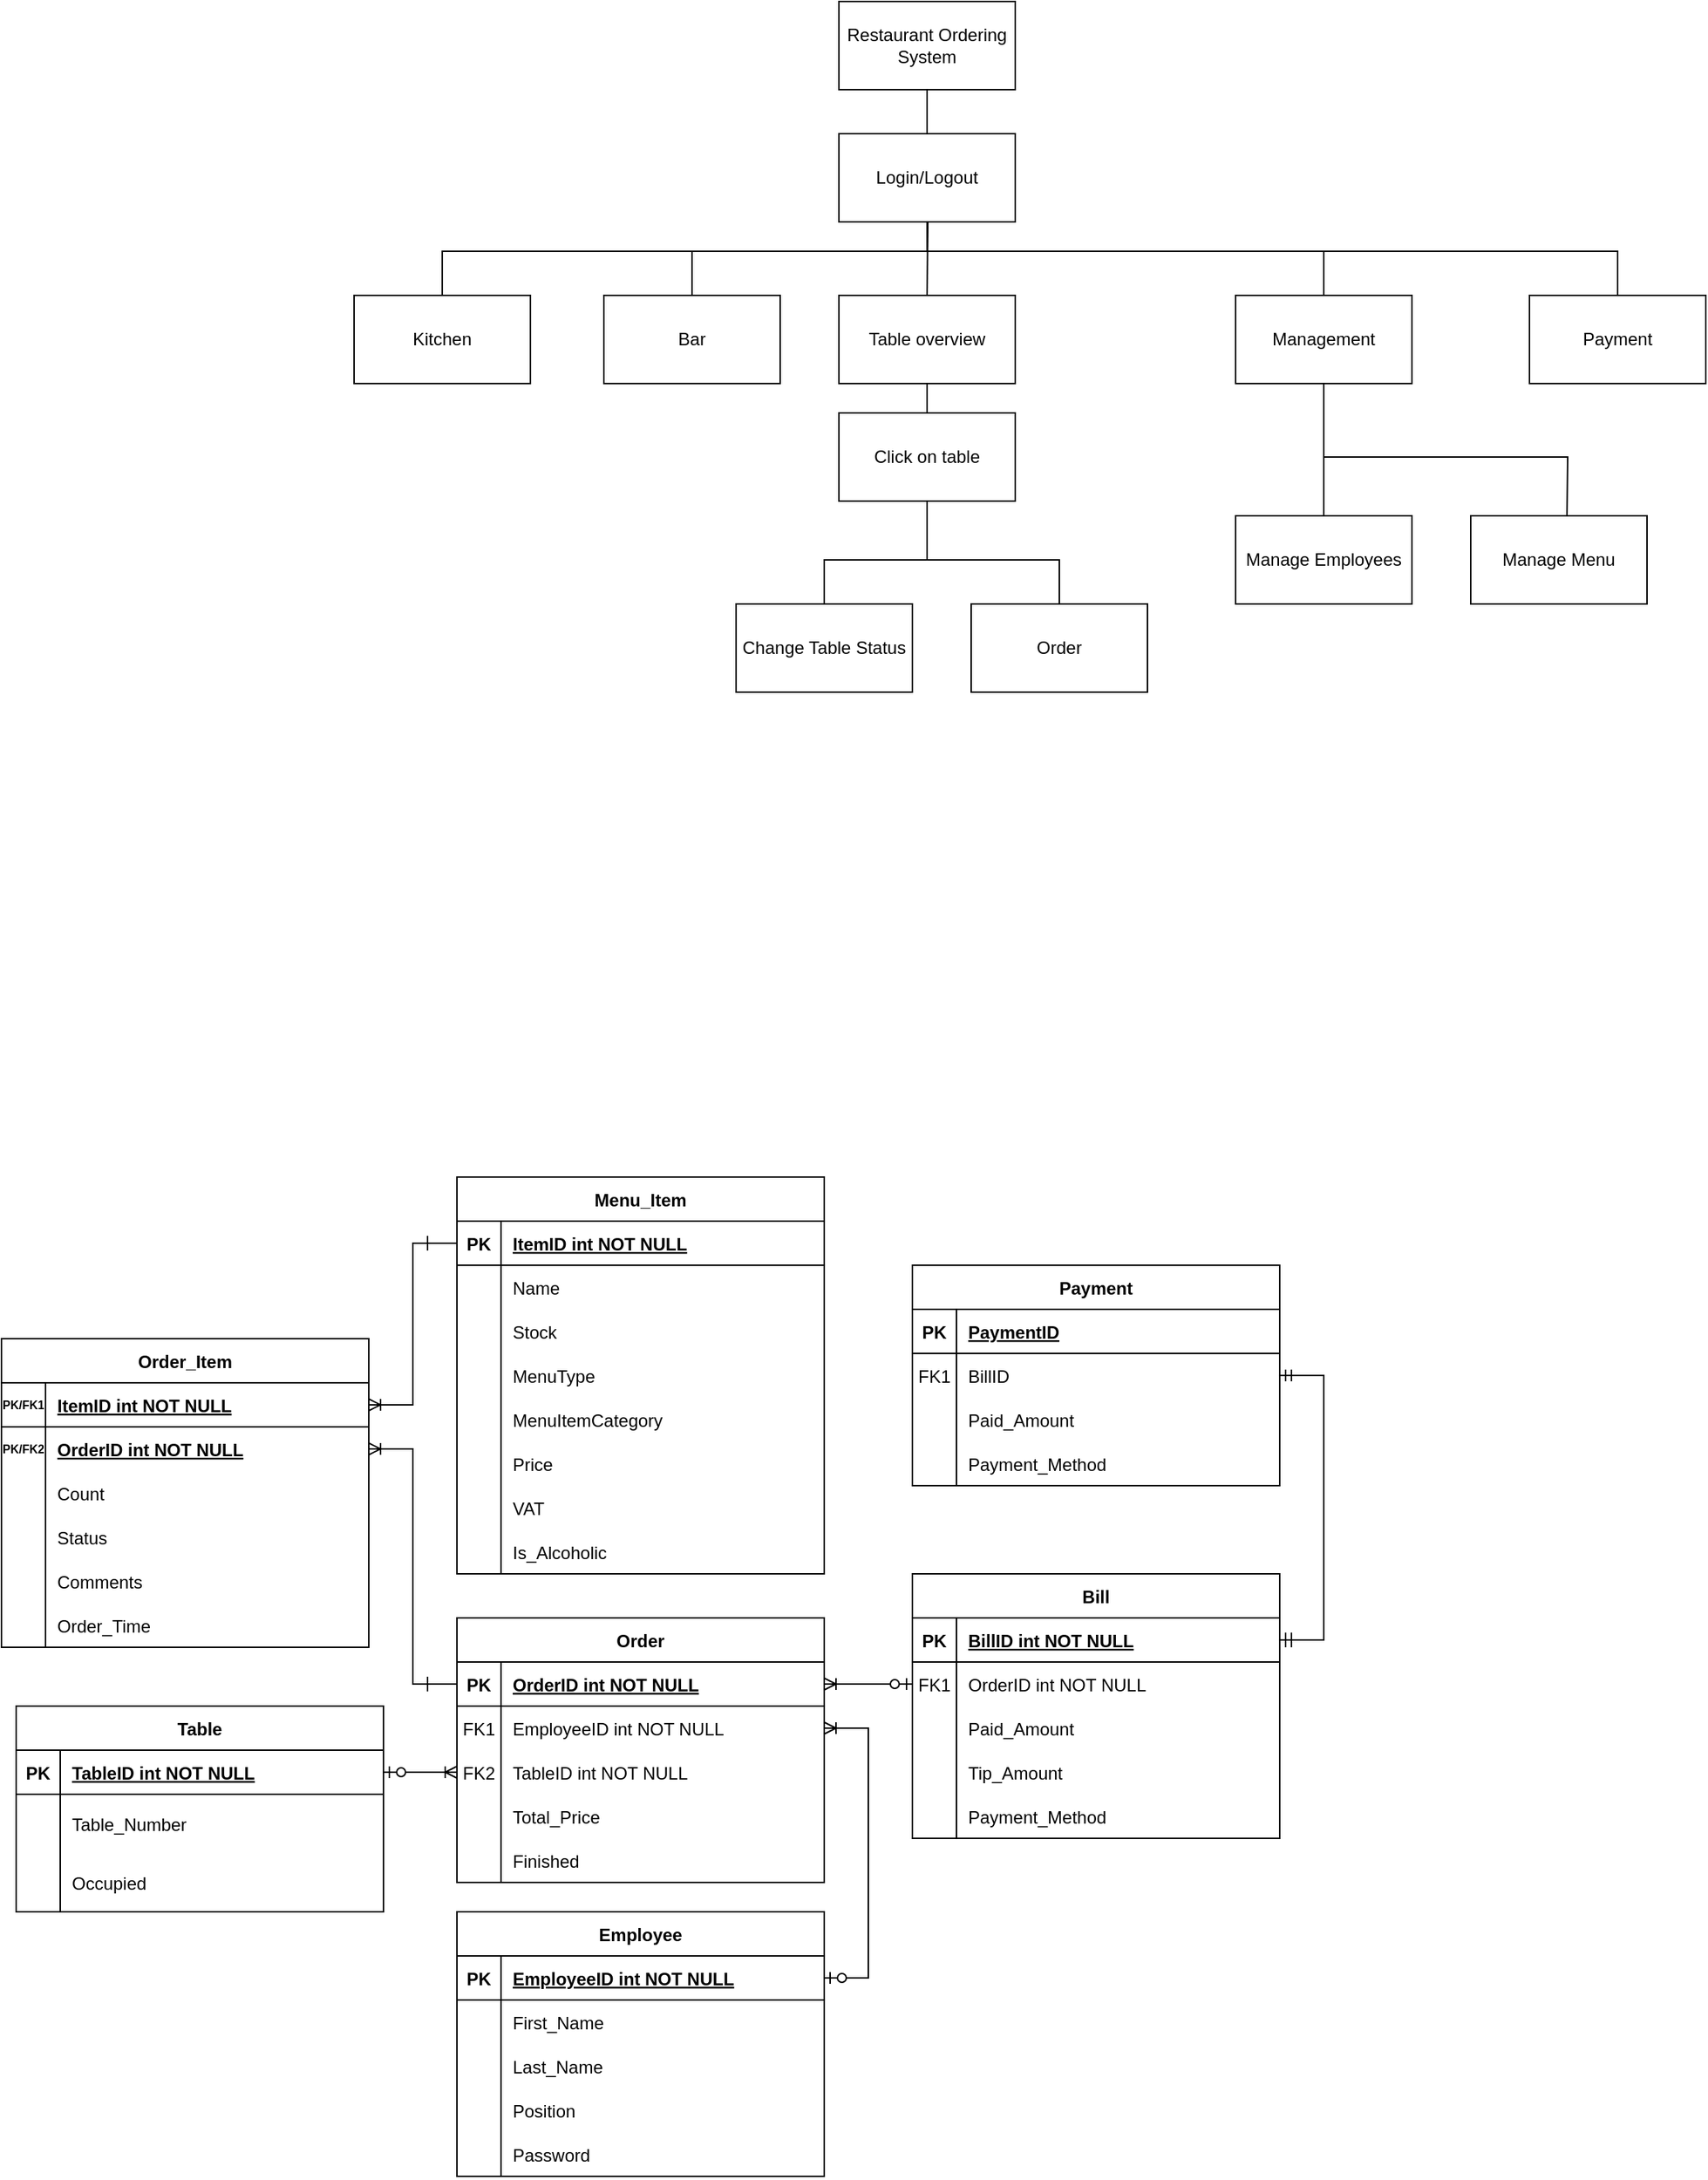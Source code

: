 <mxfile version="24.5.4" type="github">
  <diagram id="R2lEEEUBdFMjLlhIrx00" name="Page-1">
    <mxGraphModel dx="663" dy="1480" grid="1" gridSize="10" guides="1" tooltips="1" connect="1" arrows="1" fold="1" page="1" pageScale="1" pageWidth="850" pageHeight="1100" math="0" shadow="0" extFonts="Permanent Marker^https://fonts.googleapis.com/css?family=Permanent+Marker">
      <root>
        <mxCell id="0" />
        <mxCell id="1" parent="0" />
        <mxCell id="b7wH9J0cJFTUyOy4iVLP-141" value="" style="group" vertex="1" connectable="0" parent="1">
          <mxGeometry x="100" y="-130" width="250.0" height="210" as="geometry" />
        </mxCell>
        <mxCell id="b7wH9J0cJFTUyOy4iVLP-11" value="Order_Item" style="shape=table;startSize=30;container=1;collapsible=1;childLayout=tableLayout;fixedRows=1;rowLines=0;fontStyle=1;align=center;resizeLast=1;" vertex="1" parent="b7wH9J0cJFTUyOy4iVLP-141">
          <mxGeometry width="250.0" height="210" as="geometry" />
        </mxCell>
        <mxCell id="b7wH9J0cJFTUyOy4iVLP-12" value="" style="shape=partialRectangle;collapsible=0;dropTarget=0;pointerEvents=0;fillColor=none;points=[[0,0.5],[1,0.5]];portConstraint=eastwest;top=0;left=0;right=0;bottom=1;" vertex="1" parent="b7wH9J0cJFTUyOy4iVLP-11">
          <mxGeometry y="30" width="250.0" height="30" as="geometry" />
        </mxCell>
        <mxCell id="b7wH9J0cJFTUyOy4iVLP-13" value="PK/FK1" style="shape=partialRectangle;overflow=hidden;connectable=0;fillColor=none;top=0;left=0;bottom=0;right=0;fontStyle=1;fontSize=8;" vertex="1" parent="b7wH9J0cJFTUyOy4iVLP-12">
          <mxGeometry width="30" height="30" as="geometry">
            <mxRectangle width="30" height="30" as="alternateBounds" />
          </mxGeometry>
        </mxCell>
        <mxCell id="b7wH9J0cJFTUyOy4iVLP-14" value="ItemID int NOT NULL " style="shape=partialRectangle;overflow=hidden;connectable=0;fillColor=none;top=0;left=0;bottom=0;right=0;align=left;spacingLeft=6;fontStyle=5;" vertex="1" parent="b7wH9J0cJFTUyOy4iVLP-12">
          <mxGeometry x="30" width="220.0" height="30" as="geometry">
            <mxRectangle width="220.0" height="30" as="alternateBounds" />
          </mxGeometry>
        </mxCell>
        <mxCell id="b7wH9J0cJFTUyOy4iVLP-15" value="" style="shape=partialRectangle;collapsible=0;dropTarget=0;pointerEvents=0;fillColor=none;points=[[0,0.5],[1,0.5]];portConstraint=eastwest;top=0;left=0;right=0;bottom=0;" vertex="1" parent="b7wH9J0cJFTUyOy4iVLP-11">
          <mxGeometry y="60" width="250.0" height="30" as="geometry" />
        </mxCell>
        <mxCell id="b7wH9J0cJFTUyOy4iVLP-16" value="PK/FK2" style="shape=partialRectangle;overflow=hidden;connectable=0;fillColor=none;top=0;left=0;bottom=0;right=0;fontSize=8;fontStyle=1" vertex="1" parent="b7wH9J0cJFTUyOy4iVLP-15">
          <mxGeometry width="30" height="30" as="geometry">
            <mxRectangle width="30" height="30" as="alternateBounds" />
          </mxGeometry>
        </mxCell>
        <mxCell id="b7wH9J0cJFTUyOy4iVLP-17" value="OrderID int NOT NULL" style="shape=partialRectangle;overflow=hidden;connectable=0;fillColor=none;top=0;left=0;bottom=0;right=0;align=left;spacingLeft=6;fontStyle=5" vertex="1" parent="b7wH9J0cJFTUyOy4iVLP-15">
          <mxGeometry x="30" width="220.0" height="30" as="geometry">
            <mxRectangle width="220.0" height="30" as="alternateBounds" />
          </mxGeometry>
        </mxCell>
        <mxCell id="b7wH9J0cJFTUyOy4iVLP-18" value="" style="shape=partialRectangle;collapsible=0;dropTarget=0;pointerEvents=0;fillColor=none;points=[[0,0.5],[1,0.5]];portConstraint=eastwest;top=0;left=0;right=0;bottom=0;" vertex="1" parent="b7wH9J0cJFTUyOy4iVLP-11">
          <mxGeometry y="90" width="250.0" height="30" as="geometry" />
        </mxCell>
        <mxCell id="b7wH9J0cJFTUyOy4iVLP-19" value="" style="shape=partialRectangle;overflow=hidden;connectable=0;fillColor=none;top=0;left=0;bottom=0;right=0;" vertex="1" parent="b7wH9J0cJFTUyOy4iVLP-18">
          <mxGeometry width="30" height="30" as="geometry">
            <mxRectangle width="30" height="30" as="alternateBounds" />
          </mxGeometry>
        </mxCell>
        <mxCell id="b7wH9J0cJFTUyOy4iVLP-20" value="Count" style="shape=partialRectangle;overflow=hidden;connectable=0;fillColor=none;top=0;left=0;bottom=0;right=0;align=left;spacingLeft=6;" vertex="1" parent="b7wH9J0cJFTUyOy4iVLP-18">
          <mxGeometry x="30" width="220.0" height="30" as="geometry">
            <mxRectangle width="220.0" height="30" as="alternateBounds" />
          </mxGeometry>
        </mxCell>
        <mxCell id="b7wH9J0cJFTUyOy4iVLP-134" value="" style="shape=partialRectangle;overflow=hidden;connectable=0;fillColor=none;top=0;left=0;bottom=0;right=0;" vertex="1" parent="b7wH9J0cJFTUyOy4iVLP-141">
          <mxGeometry y="120" width="30" height="30" as="geometry">
            <mxRectangle width="30" height="30" as="alternateBounds" />
          </mxGeometry>
        </mxCell>
        <mxCell id="b7wH9J0cJFTUyOy4iVLP-135" value="Status" style="shape=partialRectangle;overflow=hidden;connectable=0;fillColor=none;top=0;left=0;bottom=0;right=0;align=left;spacingLeft=6;" vertex="1" parent="b7wH9J0cJFTUyOy4iVLP-141">
          <mxGeometry x="30" y="120" width="220.0" height="30" as="geometry">
            <mxRectangle width="220.0" height="30" as="alternateBounds" />
          </mxGeometry>
        </mxCell>
        <mxCell id="b7wH9J0cJFTUyOy4iVLP-136" value="" style="shape=partialRectangle;overflow=hidden;connectable=0;fillColor=none;top=0;left=0;bottom=0;right=0;" vertex="1" parent="b7wH9J0cJFTUyOy4iVLP-141">
          <mxGeometry y="145" width="30" height="30" as="geometry">
            <mxRectangle width="30" height="30" as="alternateBounds" />
          </mxGeometry>
        </mxCell>
        <mxCell id="b7wH9J0cJFTUyOy4iVLP-137" value="Comments" style="shape=partialRectangle;overflow=hidden;connectable=0;fillColor=none;top=0;left=0;bottom=0;right=0;align=left;spacingLeft=6;" vertex="1" parent="b7wH9J0cJFTUyOy4iVLP-141">
          <mxGeometry x="30" y="150" width="220.0" height="30" as="geometry">
            <mxRectangle width="220.0" height="30" as="alternateBounds" />
          </mxGeometry>
        </mxCell>
        <mxCell id="b7wH9J0cJFTUyOy4iVLP-138" value="" style="shape=partialRectangle;overflow=hidden;connectable=0;fillColor=none;top=0;left=0;bottom=0;right=0;" vertex="1" parent="b7wH9J0cJFTUyOy4iVLP-141">
          <mxGeometry y="180" width="30" height="30" as="geometry">
            <mxRectangle width="30" height="30" as="alternateBounds" />
          </mxGeometry>
        </mxCell>
        <mxCell id="b7wH9J0cJFTUyOy4iVLP-139" value="Order_Time" style="shape=partialRectangle;overflow=hidden;connectable=0;fillColor=none;top=0;left=0;bottom=0;right=0;align=left;spacingLeft=6;" vertex="1" parent="b7wH9J0cJFTUyOy4iVLP-141">
          <mxGeometry x="30" y="180" width="220.0" height="30" as="geometry">
            <mxRectangle width="220.0" height="30" as="alternateBounds" />
          </mxGeometry>
        </mxCell>
        <mxCell id="b7wH9J0cJFTUyOy4iVLP-140" value="" style="endArrow=none;html=1;rounded=0;" edge="1" parent="b7wH9J0cJFTUyOy4iVLP-141">
          <mxGeometry width="50" height="50" relative="1" as="geometry">
            <mxPoint x="30" y="210" as="sourcePoint" />
            <mxPoint x="30" y="120" as="targetPoint" />
          </mxGeometry>
        </mxCell>
        <mxCell id="b7wH9J0cJFTUyOy4iVLP-147" value="" style="group" vertex="1" connectable="0" parent="1">
          <mxGeometry x="720" y="30" width="250" height="180" as="geometry" />
        </mxCell>
        <mxCell id="b7wH9J0cJFTUyOy4iVLP-119" value="Bill" style="shape=table;startSize=30;container=1;collapsible=1;childLayout=tableLayout;fixedRows=1;rowLines=0;fontStyle=1;align=center;resizeLast=1;" vertex="1" parent="b7wH9J0cJFTUyOy4iVLP-147">
          <mxGeometry width="250" height="180.0" as="geometry" />
        </mxCell>
        <mxCell id="b7wH9J0cJFTUyOy4iVLP-120" value="" style="shape=partialRectangle;collapsible=0;dropTarget=0;pointerEvents=0;fillColor=none;points=[[0,0.5],[1,0.5]];portConstraint=eastwest;top=0;left=0;right=0;bottom=1;" vertex="1" parent="b7wH9J0cJFTUyOy4iVLP-119">
          <mxGeometry y="30" width="250" height="30" as="geometry" />
        </mxCell>
        <mxCell id="b7wH9J0cJFTUyOy4iVLP-121" value="PK" style="shape=partialRectangle;overflow=hidden;connectable=0;fillColor=none;top=0;left=0;bottom=0;right=0;fontStyle=1;" vertex="1" parent="b7wH9J0cJFTUyOy4iVLP-120">
          <mxGeometry width="30" height="30" as="geometry">
            <mxRectangle width="30" height="30" as="alternateBounds" />
          </mxGeometry>
        </mxCell>
        <mxCell id="b7wH9J0cJFTUyOy4iVLP-122" value="BillID int NOT NULL " style="shape=partialRectangle;overflow=hidden;connectable=0;fillColor=none;top=0;left=0;bottom=0;right=0;align=left;spacingLeft=6;fontStyle=5;" vertex="1" parent="b7wH9J0cJFTUyOy4iVLP-120">
          <mxGeometry x="30" width="220" height="30" as="geometry">
            <mxRectangle width="220" height="30" as="alternateBounds" />
          </mxGeometry>
        </mxCell>
        <mxCell id="b7wH9J0cJFTUyOy4iVLP-123" value="" style="shape=partialRectangle;collapsible=0;dropTarget=0;pointerEvents=0;fillColor=none;points=[[0,0.5],[1,0.5]];portConstraint=eastwest;top=0;left=0;right=0;bottom=0;" vertex="1" parent="b7wH9J0cJFTUyOy4iVLP-119">
          <mxGeometry y="60" width="250" height="30" as="geometry" />
        </mxCell>
        <mxCell id="b7wH9J0cJFTUyOy4iVLP-124" value="FK1" style="shape=partialRectangle;overflow=hidden;connectable=0;fillColor=none;top=0;left=0;bottom=0;right=0;" vertex="1" parent="b7wH9J0cJFTUyOy4iVLP-123">
          <mxGeometry width="30" height="30" as="geometry">
            <mxRectangle width="30" height="30" as="alternateBounds" />
          </mxGeometry>
        </mxCell>
        <mxCell id="b7wH9J0cJFTUyOy4iVLP-125" value="OrderID int NOT NULL" style="shape=partialRectangle;overflow=hidden;connectable=0;fillColor=none;top=0;left=0;bottom=0;right=0;align=left;spacingLeft=6;" vertex="1" parent="b7wH9J0cJFTUyOy4iVLP-123">
          <mxGeometry x="30" width="220" height="30" as="geometry">
            <mxRectangle width="220" height="30" as="alternateBounds" />
          </mxGeometry>
        </mxCell>
        <mxCell id="b7wH9J0cJFTUyOy4iVLP-126" value="" style="shape=partialRectangle;collapsible=0;dropTarget=0;pointerEvents=0;fillColor=none;points=[[0,0.5],[1,0.5]];portConstraint=eastwest;top=0;left=0;right=0;bottom=0;" vertex="1" parent="b7wH9J0cJFTUyOy4iVLP-119">
          <mxGeometry y="90" width="250" height="30" as="geometry" />
        </mxCell>
        <mxCell id="b7wH9J0cJFTUyOy4iVLP-127" value="" style="shape=partialRectangle;overflow=hidden;connectable=0;fillColor=none;top=0;left=0;bottom=0;right=0;" vertex="1" parent="b7wH9J0cJFTUyOy4iVLP-126">
          <mxGeometry width="30" height="30" as="geometry">
            <mxRectangle width="30" height="30" as="alternateBounds" />
          </mxGeometry>
        </mxCell>
        <mxCell id="b7wH9J0cJFTUyOy4iVLP-128" value="Paid_Amount" style="shape=partialRectangle;overflow=hidden;connectable=0;fillColor=none;top=0;left=0;bottom=0;right=0;align=left;spacingLeft=6;" vertex="1" parent="b7wH9J0cJFTUyOy4iVLP-126">
          <mxGeometry x="30" width="220" height="30" as="geometry">
            <mxRectangle width="220" height="30" as="alternateBounds" />
          </mxGeometry>
        </mxCell>
        <mxCell id="b7wH9J0cJFTUyOy4iVLP-142" value="" style="shape=partialRectangle;overflow=hidden;connectable=0;fillColor=none;top=0;left=0;bottom=0;right=0;" vertex="1" parent="b7wH9J0cJFTUyOy4iVLP-147">
          <mxGeometry y="120" width="30" height="30" as="geometry">
            <mxRectangle width="30" height="30" as="alternateBounds" />
          </mxGeometry>
        </mxCell>
        <mxCell id="b7wH9J0cJFTUyOy4iVLP-143" value="Tip_Amount" style="shape=partialRectangle;overflow=hidden;connectable=0;fillColor=none;top=0;left=0;bottom=0;right=0;align=left;spacingLeft=6;" vertex="1" parent="b7wH9J0cJFTUyOy4iVLP-147">
          <mxGeometry x="30" y="120" width="220" height="30" as="geometry">
            <mxRectangle width="220" height="30" as="alternateBounds" />
          </mxGeometry>
        </mxCell>
        <mxCell id="b7wH9J0cJFTUyOy4iVLP-144" value="" style="shape=partialRectangle;overflow=hidden;connectable=0;fillColor=none;top=0;left=0;bottom=0;right=0;" vertex="1" parent="b7wH9J0cJFTUyOy4iVLP-147">
          <mxGeometry y="150" width="30" height="30" as="geometry">
            <mxRectangle width="30" height="30" as="alternateBounds" />
          </mxGeometry>
        </mxCell>
        <mxCell id="b7wH9J0cJFTUyOy4iVLP-145" value="Payment_Method" style="shape=partialRectangle;overflow=hidden;connectable=0;fillColor=none;top=0;left=0;bottom=0;right=0;align=left;spacingLeft=6;" vertex="1" parent="b7wH9J0cJFTUyOy4iVLP-147">
          <mxGeometry x="30" y="150" width="220" height="30" as="geometry">
            <mxRectangle width="220" height="30" as="alternateBounds" />
          </mxGeometry>
        </mxCell>
        <mxCell id="b7wH9J0cJFTUyOy4iVLP-146" value="" style="endArrow=none;html=1;rounded=0;" edge="1" parent="b7wH9J0cJFTUyOy4iVLP-147">
          <mxGeometry width="50" height="50" relative="1" as="geometry">
            <mxPoint x="30" y="180" as="sourcePoint" />
            <mxPoint x="30" y="120" as="targetPoint" />
          </mxGeometry>
        </mxCell>
        <mxCell id="b7wH9J0cJFTUyOy4iVLP-214" value="" style="endArrow=none;html=1;rounded=0;" edge="1" parent="b7wH9J0cJFTUyOy4iVLP-147">
          <mxGeometry width="50" height="50" relative="1" as="geometry">
            <mxPoint x="258" y="50" as="sourcePoint" />
            <mxPoint x="258" y="40" as="targetPoint" />
          </mxGeometry>
        </mxCell>
        <mxCell id="b7wH9J0cJFTUyOy4iVLP-159" value="" style="group" vertex="1" connectable="0" parent="1">
          <mxGeometry x="410" y="60" width="250" height="180" as="geometry" />
        </mxCell>
        <mxCell id="C-vyLk0tnHw3VtMMgP7b-2" value="Order" style="shape=table;startSize=30;container=1;collapsible=1;childLayout=tableLayout;fixedRows=1;rowLines=0;fontStyle=1;align=center;resizeLast=1;" parent="b7wH9J0cJFTUyOy4iVLP-159" vertex="1">
          <mxGeometry width="250" height="180" as="geometry" />
        </mxCell>
        <mxCell id="C-vyLk0tnHw3VtMMgP7b-3" value="" style="shape=partialRectangle;collapsible=0;dropTarget=0;pointerEvents=0;fillColor=none;points=[[0,0.5],[1,0.5]];portConstraint=eastwest;top=0;left=0;right=0;bottom=1;" parent="C-vyLk0tnHw3VtMMgP7b-2" vertex="1">
          <mxGeometry y="30" width="250" height="30" as="geometry" />
        </mxCell>
        <mxCell id="C-vyLk0tnHw3VtMMgP7b-4" value="PK" style="shape=partialRectangle;overflow=hidden;connectable=0;fillColor=none;top=0;left=0;bottom=0;right=0;fontStyle=1;" parent="C-vyLk0tnHw3VtMMgP7b-3" vertex="1">
          <mxGeometry width="30" height="30" as="geometry">
            <mxRectangle width="30" height="30" as="alternateBounds" />
          </mxGeometry>
        </mxCell>
        <mxCell id="C-vyLk0tnHw3VtMMgP7b-5" value="OrderID int NOT NULL " style="shape=partialRectangle;overflow=hidden;connectable=0;fillColor=none;top=0;left=0;bottom=0;right=0;align=left;spacingLeft=6;fontStyle=5;" parent="C-vyLk0tnHw3VtMMgP7b-3" vertex="1">
          <mxGeometry x="30" width="220" height="30" as="geometry">
            <mxRectangle width="220" height="30" as="alternateBounds" />
          </mxGeometry>
        </mxCell>
        <mxCell id="C-vyLk0tnHw3VtMMgP7b-6" value="" style="shape=partialRectangle;collapsible=0;dropTarget=0;pointerEvents=0;fillColor=none;points=[[0,0.5],[1,0.5]];portConstraint=eastwest;top=0;left=0;right=0;bottom=0;" parent="C-vyLk0tnHw3VtMMgP7b-2" vertex="1">
          <mxGeometry y="60" width="250" height="30" as="geometry" />
        </mxCell>
        <mxCell id="C-vyLk0tnHw3VtMMgP7b-7" value="FK1" style="shape=partialRectangle;overflow=hidden;connectable=0;fillColor=none;top=0;left=0;bottom=0;right=0;" parent="C-vyLk0tnHw3VtMMgP7b-6" vertex="1">
          <mxGeometry width="30" height="30" as="geometry">
            <mxRectangle width="30" height="30" as="alternateBounds" />
          </mxGeometry>
        </mxCell>
        <mxCell id="C-vyLk0tnHw3VtMMgP7b-8" value="EmployeeID int NOT NULL" style="shape=partialRectangle;overflow=hidden;connectable=0;fillColor=none;top=0;left=0;bottom=0;right=0;align=left;spacingLeft=6;" parent="C-vyLk0tnHw3VtMMgP7b-6" vertex="1">
          <mxGeometry x="30" width="220" height="30" as="geometry">
            <mxRectangle width="220" height="30" as="alternateBounds" />
          </mxGeometry>
        </mxCell>
        <mxCell id="C-vyLk0tnHw3VtMMgP7b-9" value="" style="shape=partialRectangle;collapsible=0;dropTarget=0;pointerEvents=0;fillColor=none;points=[[0,0.5],[1,0.5]];portConstraint=eastwest;top=0;left=0;right=0;bottom=0;" parent="C-vyLk0tnHw3VtMMgP7b-2" vertex="1">
          <mxGeometry y="90" width="250" height="30" as="geometry" />
        </mxCell>
        <mxCell id="C-vyLk0tnHw3VtMMgP7b-10" value="FK2" style="shape=partialRectangle;overflow=hidden;connectable=0;fillColor=none;top=0;left=0;bottom=0;right=0;" parent="C-vyLk0tnHw3VtMMgP7b-9" vertex="1">
          <mxGeometry width="30" height="30" as="geometry">
            <mxRectangle width="30" height="30" as="alternateBounds" />
          </mxGeometry>
        </mxCell>
        <mxCell id="C-vyLk0tnHw3VtMMgP7b-11" value="TableID int NOT NULL" style="shape=partialRectangle;overflow=hidden;connectable=0;fillColor=none;top=0;left=0;bottom=0;right=0;align=left;spacingLeft=6;" parent="C-vyLk0tnHw3VtMMgP7b-9" vertex="1">
          <mxGeometry x="30" width="220" height="30" as="geometry">
            <mxRectangle width="220" height="30" as="alternateBounds" />
          </mxGeometry>
        </mxCell>
        <mxCell id="b7wH9J0cJFTUyOy4iVLP-154" value="" style="shape=partialRectangle;overflow=hidden;connectable=0;fillColor=none;top=0;left=0;bottom=0;right=0;" vertex="1" parent="b7wH9J0cJFTUyOy4iVLP-159">
          <mxGeometry y="120" width="30" height="30" as="geometry">
            <mxRectangle width="30" height="30" as="alternateBounds" />
          </mxGeometry>
        </mxCell>
        <mxCell id="b7wH9J0cJFTUyOy4iVLP-155" value="Total_Price" style="shape=partialRectangle;overflow=hidden;connectable=0;fillColor=none;top=0;left=0;bottom=0;right=0;align=left;spacingLeft=6;" vertex="1" parent="b7wH9J0cJFTUyOy4iVLP-159">
          <mxGeometry x="30" y="120" width="220" height="30" as="geometry">
            <mxRectangle width="220" height="30" as="alternateBounds" />
          </mxGeometry>
        </mxCell>
        <mxCell id="b7wH9J0cJFTUyOy4iVLP-156" value="" style="shape=partialRectangle;overflow=hidden;connectable=0;fillColor=none;top=0;left=0;bottom=0;right=0;" vertex="1" parent="b7wH9J0cJFTUyOy4iVLP-159">
          <mxGeometry y="150" width="30" height="30" as="geometry">
            <mxRectangle width="30" height="30" as="alternateBounds" />
          </mxGeometry>
        </mxCell>
        <mxCell id="b7wH9J0cJFTUyOy4iVLP-157" value="Finished" style="shape=partialRectangle;overflow=hidden;connectable=0;fillColor=none;top=0;left=0;bottom=0;right=0;align=left;spacingLeft=6;" vertex="1" parent="b7wH9J0cJFTUyOy4iVLP-159">
          <mxGeometry x="30" y="150" width="220" height="30" as="geometry">
            <mxRectangle width="220" height="30" as="alternateBounds" />
          </mxGeometry>
        </mxCell>
        <mxCell id="b7wH9J0cJFTUyOy4iVLP-158" value="" style="endArrow=none;html=1;rounded=0;" edge="1" parent="b7wH9J0cJFTUyOy4iVLP-159">
          <mxGeometry width="50" height="50" relative="1" as="geometry">
            <mxPoint x="30" y="180" as="sourcePoint" />
            <mxPoint x="30" y="120" as="targetPoint" />
          </mxGeometry>
        </mxCell>
        <mxCell id="b7wH9J0cJFTUyOy4iVLP-160" value="" style="group" vertex="1" connectable="0" parent="1">
          <mxGeometry x="110" y="120" width="250" height="140" as="geometry" />
        </mxCell>
        <mxCell id="C-vyLk0tnHw3VtMMgP7b-23" value="Table" style="shape=table;startSize=30;container=1;collapsible=1;childLayout=tableLayout;fixedRows=1;rowLines=0;fontStyle=1;align=center;resizeLast=1;" parent="b7wH9J0cJFTUyOy4iVLP-160" vertex="1">
          <mxGeometry width="250" height="140" as="geometry" />
        </mxCell>
        <mxCell id="C-vyLk0tnHw3VtMMgP7b-24" value="" style="shape=partialRectangle;collapsible=0;dropTarget=0;pointerEvents=0;fillColor=none;points=[[0,0.5],[1,0.5]];portConstraint=eastwest;top=0;left=0;right=0;bottom=1;" parent="C-vyLk0tnHw3VtMMgP7b-23" vertex="1">
          <mxGeometry y="30" width="250" height="30" as="geometry" />
        </mxCell>
        <mxCell id="C-vyLk0tnHw3VtMMgP7b-25" value="PK" style="shape=partialRectangle;overflow=hidden;connectable=0;fillColor=none;top=0;left=0;bottom=0;right=0;fontStyle=1;" parent="C-vyLk0tnHw3VtMMgP7b-24" vertex="1">
          <mxGeometry width="30" height="30" as="geometry">
            <mxRectangle width="30" height="30" as="alternateBounds" />
          </mxGeometry>
        </mxCell>
        <mxCell id="C-vyLk0tnHw3VtMMgP7b-26" value="TableID int NOT NULL " style="shape=partialRectangle;overflow=hidden;connectable=0;fillColor=none;top=0;left=0;bottom=0;right=0;align=left;spacingLeft=6;fontStyle=5;" parent="C-vyLk0tnHw3VtMMgP7b-24" vertex="1">
          <mxGeometry x="30" width="220" height="30" as="geometry">
            <mxRectangle width="220" height="30" as="alternateBounds" />
          </mxGeometry>
        </mxCell>
        <mxCell id="C-vyLk0tnHw3VtMMgP7b-27" value="" style="shape=partialRectangle;collapsible=0;dropTarget=0;pointerEvents=0;fillColor=none;points=[[0,0.5],[1,0.5]];portConstraint=eastwest;top=0;left=0;right=0;bottom=0;" parent="C-vyLk0tnHw3VtMMgP7b-23" vertex="1">
          <mxGeometry y="60" width="250" height="40" as="geometry" />
        </mxCell>
        <mxCell id="C-vyLk0tnHw3VtMMgP7b-28" value="" style="shape=partialRectangle;overflow=hidden;connectable=0;fillColor=none;top=0;left=0;bottom=0;right=0;" parent="C-vyLk0tnHw3VtMMgP7b-27" vertex="1">
          <mxGeometry width="30" height="40" as="geometry">
            <mxRectangle width="30" height="40" as="alternateBounds" />
          </mxGeometry>
        </mxCell>
        <mxCell id="C-vyLk0tnHw3VtMMgP7b-29" value="Table_Number" style="shape=partialRectangle;overflow=hidden;connectable=0;fillColor=none;top=0;left=0;bottom=0;right=0;align=left;spacingLeft=6;" parent="C-vyLk0tnHw3VtMMgP7b-27" vertex="1">
          <mxGeometry x="30" width="220" height="40" as="geometry">
            <mxRectangle width="220" height="40" as="alternateBounds" />
          </mxGeometry>
        </mxCell>
        <mxCell id="b7wH9J0cJFTUyOy4iVLP-148" value="" style="shape=partialRectangle;overflow=hidden;connectable=0;fillColor=none;top=0;left=0;bottom=0;right=0;" vertex="1" parent="b7wH9J0cJFTUyOy4iVLP-160">
          <mxGeometry y="100" width="30" height="40" as="geometry">
            <mxRectangle width="30" height="40" as="alternateBounds" />
          </mxGeometry>
        </mxCell>
        <mxCell id="b7wH9J0cJFTUyOy4iVLP-149" value="Occupied" style="shape=partialRectangle;overflow=hidden;connectable=0;fillColor=none;top=0;left=0;bottom=0;right=0;align=left;spacingLeft=6;" vertex="1" parent="b7wH9J0cJFTUyOy4iVLP-160">
          <mxGeometry x="30" y="100" width="220" height="40" as="geometry">
            <mxRectangle width="220" height="40" as="alternateBounds" />
          </mxGeometry>
        </mxCell>
        <mxCell id="b7wH9J0cJFTUyOy4iVLP-152" value="" style="endArrow=none;html=1;rounded=0;" edge="1" parent="b7wH9J0cJFTUyOy4iVLP-160">
          <mxGeometry width="50" height="50" relative="1" as="geometry">
            <mxPoint x="30" y="140" as="sourcePoint" />
            <mxPoint x="30" y="100" as="targetPoint" />
          </mxGeometry>
        </mxCell>
        <mxCell id="b7wH9J0cJFTUyOy4iVLP-166" value="" style="group" vertex="1" connectable="0" parent="1">
          <mxGeometry x="410" y="260" width="250" height="180" as="geometry" />
        </mxCell>
        <mxCell id="C-vyLk0tnHw3VtMMgP7b-13" value="Employee" style="shape=table;startSize=30;container=1;collapsible=1;childLayout=tableLayout;fixedRows=1;rowLines=0;fontStyle=1;align=center;resizeLast=1;" parent="b7wH9J0cJFTUyOy4iVLP-166" vertex="1">
          <mxGeometry width="250" height="180" as="geometry" />
        </mxCell>
        <mxCell id="C-vyLk0tnHw3VtMMgP7b-14" value="" style="shape=partialRectangle;collapsible=0;dropTarget=0;pointerEvents=0;fillColor=none;points=[[0,0.5],[1,0.5]];portConstraint=eastwest;top=0;left=0;right=0;bottom=1;" parent="C-vyLk0tnHw3VtMMgP7b-13" vertex="1">
          <mxGeometry y="30" width="250" height="30" as="geometry" />
        </mxCell>
        <mxCell id="C-vyLk0tnHw3VtMMgP7b-15" value="PK" style="shape=partialRectangle;overflow=hidden;connectable=0;fillColor=none;top=0;left=0;bottom=0;right=0;fontStyle=1;" parent="C-vyLk0tnHw3VtMMgP7b-14" vertex="1">
          <mxGeometry width="30" height="30" as="geometry">
            <mxRectangle width="30" height="30" as="alternateBounds" />
          </mxGeometry>
        </mxCell>
        <mxCell id="C-vyLk0tnHw3VtMMgP7b-16" value="EmployeeID int NOT NULL " style="shape=partialRectangle;overflow=hidden;connectable=0;fillColor=none;top=0;left=0;bottom=0;right=0;align=left;spacingLeft=6;fontStyle=5;" parent="C-vyLk0tnHw3VtMMgP7b-14" vertex="1">
          <mxGeometry x="30" width="220" height="30" as="geometry">
            <mxRectangle width="220" height="30" as="alternateBounds" />
          </mxGeometry>
        </mxCell>
        <mxCell id="C-vyLk0tnHw3VtMMgP7b-17" value="" style="shape=partialRectangle;collapsible=0;dropTarget=0;pointerEvents=0;fillColor=none;points=[[0,0.5],[1,0.5]];portConstraint=eastwest;top=0;left=0;right=0;bottom=0;" parent="C-vyLk0tnHw3VtMMgP7b-13" vertex="1">
          <mxGeometry y="60" width="250" height="30" as="geometry" />
        </mxCell>
        <mxCell id="C-vyLk0tnHw3VtMMgP7b-18" value="" style="shape=partialRectangle;overflow=hidden;connectable=0;fillColor=none;top=0;left=0;bottom=0;right=0;" parent="C-vyLk0tnHw3VtMMgP7b-17" vertex="1">
          <mxGeometry width="30" height="30" as="geometry">
            <mxRectangle width="30" height="30" as="alternateBounds" />
          </mxGeometry>
        </mxCell>
        <mxCell id="C-vyLk0tnHw3VtMMgP7b-19" value="First_Name" style="shape=partialRectangle;overflow=hidden;connectable=0;fillColor=none;top=0;left=0;bottom=0;right=0;align=left;spacingLeft=6;" parent="C-vyLk0tnHw3VtMMgP7b-17" vertex="1">
          <mxGeometry x="30" width="220" height="30" as="geometry">
            <mxRectangle width="220" height="30" as="alternateBounds" />
          </mxGeometry>
        </mxCell>
        <mxCell id="C-vyLk0tnHw3VtMMgP7b-20" value="" style="shape=partialRectangle;collapsible=0;dropTarget=0;pointerEvents=0;fillColor=none;points=[[0,0.5],[1,0.5]];portConstraint=eastwest;top=0;left=0;right=0;bottom=0;" parent="C-vyLk0tnHw3VtMMgP7b-13" vertex="1">
          <mxGeometry y="90" width="250" height="30" as="geometry" />
        </mxCell>
        <mxCell id="C-vyLk0tnHw3VtMMgP7b-21" value="" style="shape=partialRectangle;overflow=hidden;connectable=0;fillColor=none;top=0;left=0;bottom=0;right=0;" parent="C-vyLk0tnHw3VtMMgP7b-20" vertex="1">
          <mxGeometry width="30" height="30" as="geometry">
            <mxRectangle width="30" height="30" as="alternateBounds" />
          </mxGeometry>
        </mxCell>
        <mxCell id="C-vyLk0tnHw3VtMMgP7b-22" value="Last_Name" style="shape=partialRectangle;overflow=hidden;connectable=0;fillColor=none;top=0;left=0;bottom=0;right=0;align=left;spacingLeft=6;" parent="C-vyLk0tnHw3VtMMgP7b-20" vertex="1">
          <mxGeometry x="30" width="220" height="30" as="geometry">
            <mxRectangle width="220" height="30" as="alternateBounds" />
          </mxGeometry>
        </mxCell>
        <mxCell id="b7wH9J0cJFTUyOy4iVLP-161" value="" style="shape=partialRectangle;overflow=hidden;connectable=0;fillColor=none;top=0;left=0;bottom=0;right=0;" vertex="1" parent="b7wH9J0cJFTUyOy4iVLP-166">
          <mxGeometry y="120" width="30" height="30" as="geometry">
            <mxRectangle width="30" height="30" as="alternateBounds" />
          </mxGeometry>
        </mxCell>
        <mxCell id="b7wH9J0cJFTUyOy4iVLP-162" value="Position" style="shape=partialRectangle;overflow=hidden;connectable=0;fillColor=none;top=0;left=0;bottom=0;right=0;align=left;spacingLeft=6;" vertex="1" parent="b7wH9J0cJFTUyOy4iVLP-166">
          <mxGeometry x="30" y="120" width="220" height="30" as="geometry">
            <mxRectangle width="220" height="30" as="alternateBounds" />
          </mxGeometry>
        </mxCell>
        <mxCell id="b7wH9J0cJFTUyOy4iVLP-163" value="" style="shape=partialRectangle;overflow=hidden;connectable=0;fillColor=none;top=0;left=0;bottom=0;right=0;" vertex="1" parent="b7wH9J0cJFTUyOy4iVLP-166">
          <mxGeometry y="150" width="30" height="30" as="geometry">
            <mxRectangle width="30" height="30" as="alternateBounds" />
          </mxGeometry>
        </mxCell>
        <mxCell id="b7wH9J0cJFTUyOy4iVLP-164" value="Password" style="shape=partialRectangle;overflow=hidden;connectable=0;fillColor=none;top=0;left=0;bottom=0;right=0;align=left;spacingLeft=6;" vertex="1" parent="b7wH9J0cJFTUyOy4iVLP-166">
          <mxGeometry x="30" y="150" width="220" height="30" as="geometry">
            <mxRectangle width="220" height="30" as="alternateBounds" />
          </mxGeometry>
        </mxCell>
        <mxCell id="b7wH9J0cJFTUyOy4iVLP-165" value="" style="endArrow=none;html=1;rounded=0;" edge="1" parent="b7wH9J0cJFTUyOy4iVLP-166">
          <mxGeometry width="50" height="50" relative="1" as="geometry">
            <mxPoint x="30" y="180" as="sourcePoint" />
            <mxPoint x="30" y="120" as="targetPoint" />
          </mxGeometry>
        </mxCell>
        <mxCell id="b7wH9J0cJFTUyOy4iVLP-181" value="" style="group" vertex="1" connectable="0" parent="1">
          <mxGeometry x="410" y="-240" width="250" height="270" as="geometry" />
        </mxCell>
        <mxCell id="b7wH9J0cJFTUyOy4iVLP-1" value="Menu_Item" style="shape=table;startSize=30;container=1;collapsible=1;childLayout=tableLayout;fixedRows=1;rowLines=0;fontStyle=1;align=center;resizeLast=1;" vertex="1" parent="b7wH9J0cJFTUyOy4iVLP-181">
          <mxGeometry width="250" height="270" as="geometry" />
        </mxCell>
        <mxCell id="b7wH9J0cJFTUyOy4iVLP-2" value="" style="shape=partialRectangle;collapsible=0;dropTarget=0;pointerEvents=0;fillColor=none;points=[[0,0.5],[1,0.5]];portConstraint=eastwest;top=0;left=0;right=0;bottom=1;" vertex="1" parent="b7wH9J0cJFTUyOy4iVLP-1">
          <mxGeometry y="30" width="250" height="30" as="geometry" />
        </mxCell>
        <mxCell id="b7wH9J0cJFTUyOy4iVLP-3" value="PK" style="shape=partialRectangle;overflow=hidden;connectable=0;fillColor=none;top=0;left=0;bottom=0;right=0;fontStyle=1;" vertex="1" parent="b7wH9J0cJFTUyOy4iVLP-2">
          <mxGeometry width="30" height="30" as="geometry">
            <mxRectangle width="30" height="30" as="alternateBounds" />
          </mxGeometry>
        </mxCell>
        <mxCell id="b7wH9J0cJFTUyOy4iVLP-4" value="ItemID int NOT NULL " style="shape=partialRectangle;overflow=hidden;connectable=0;fillColor=none;top=0;left=0;bottom=0;right=0;align=left;spacingLeft=6;fontStyle=5;" vertex="1" parent="b7wH9J0cJFTUyOy4iVLP-2">
          <mxGeometry x="30" width="220" height="30" as="geometry">
            <mxRectangle width="220" height="30" as="alternateBounds" />
          </mxGeometry>
        </mxCell>
        <mxCell id="b7wH9J0cJFTUyOy4iVLP-5" value="" style="shape=partialRectangle;collapsible=0;dropTarget=0;pointerEvents=0;fillColor=none;points=[[0,0.5],[1,0.5]];portConstraint=eastwest;top=0;left=0;right=0;bottom=0;" vertex="1" parent="b7wH9J0cJFTUyOy4iVLP-1">
          <mxGeometry y="60" width="250" height="30" as="geometry" />
        </mxCell>
        <mxCell id="b7wH9J0cJFTUyOy4iVLP-6" value="" style="shape=partialRectangle;overflow=hidden;connectable=0;fillColor=none;top=0;left=0;bottom=0;right=0;" vertex="1" parent="b7wH9J0cJFTUyOy4iVLP-5">
          <mxGeometry width="30" height="30" as="geometry">
            <mxRectangle width="30" height="30" as="alternateBounds" />
          </mxGeometry>
        </mxCell>
        <mxCell id="b7wH9J0cJFTUyOy4iVLP-7" value="Name" style="shape=partialRectangle;overflow=hidden;connectable=0;fillColor=none;top=0;left=0;bottom=0;right=0;align=left;spacingLeft=6;" vertex="1" parent="b7wH9J0cJFTUyOy4iVLP-5">
          <mxGeometry x="30" width="220" height="30" as="geometry">
            <mxRectangle width="220" height="30" as="alternateBounds" />
          </mxGeometry>
        </mxCell>
        <mxCell id="b7wH9J0cJFTUyOy4iVLP-8" value="" style="shape=partialRectangle;collapsible=0;dropTarget=0;pointerEvents=0;fillColor=none;points=[[0,0.5],[1,0.5]];portConstraint=eastwest;top=0;left=0;right=0;bottom=0;" vertex="1" parent="b7wH9J0cJFTUyOy4iVLP-1">
          <mxGeometry y="90" width="250" height="30" as="geometry" />
        </mxCell>
        <mxCell id="b7wH9J0cJFTUyOy4iVLP-9" value="" style="shape=partialRectangle;overflow=hidden;connectable=0;fillColor=none;top=0;left=0;bottom=0;right=0;" vertex="1" parent="b7wH9J0cJFTUyOy4iVLP-8">
          <mxGeometry width="30" height="30" as="geometry">
            <mxRectangle width="30" height="30" as="alternateBounds" />
          </mxGeometry>
        </mxCell>
        <mxCell id="b7wH9J0cJFTUyOy4iVLP-10" value="Stock" style="shape=partialRectangle;overflow=hidden;connectable=0;fillColor=none;top=0;left=0;bottom=0;right=0;align=left;spacingLeft=6;" vertex="1" parent="b7wH9J0cJFTUyOy4iVLP-8">
          <mxGeometry x="30" width="220" height="30" as="geometry">
            <mxRectangle width="220" height="30" as="alternateBounds" />
          </mxGeometry>
        </mxCell>
        <mxCell id="b7wH9J0cJFTUyOy4iVLP-167" value="" style="shape=partialRectangle;overflow=hidden;connectable=0;fillColor=none;top=0;left=0;bottom=0;right=0;" vertex="1" parent="b7wH9J0cJFTUyOy4iVLP-181">
          <mxGeometry y="120" width="30" height="30" as="geometry">
            <mxRectangle width="30" height="30" as="alternateBounds" />
          </mxGeometry>
        </mxCell>
        <mxCell id="b7wH9J0cJFTUyOy4iVLP-168" value="MenuType" style="shape=partialRectangle;overflow=hidden;connectable=0;fillColor=none;top=0;left=0;bottom=0;right=0;align=left;spacingLeft=6;" vertex="1" parent="b7wH9J0cJFTUyOy4iVLP-181">
          <mxGeometry x="30" y="120" width="220" height="30" as="geometry">
            <mxRectangle width="220" height="30" as="alternateBounds" />
          </mxGeometry>
        </mxCell>
        <mxCell id="b7wH9J0cJFTUyOy4iVLP-172" value="" style="shape=partialRectangle;overflow=hidden;connectable=0;fillColor=none;top=0;left=0;bottom=0;right=0;" vertex="1" parent="b7wH9J0cJFTUyOy4iVLP-181">
          <mxGeometry y="150" width="30" height="30" as="geometry">
            <mxRectangle width="30" height="30" as="alternateBounds" />
          </mxGeometry>
        </mxCell>
        <mxCell id="b7wH9J0cJFTUyOy4iVLP-173" value="MenuItemCategory" style="shape=partialRectangle;overflow=hidden;connectable=0;fillColor=none;top=0;left=0;bottom=0;right=0;align=left;spacingLeft=6;" vertex="1" parent="b7wH9J0cJFTUyOy4iVLP-181">
          <mxGeometry x="30" y="150" width="220" height="30" as="geometry">
            <mxRectangle width="220" height="30" as="alternateBounds" />
          </mxGeometry>
        </mxCell>
        <mxCell id="b7wH9J0cJFTUyOy4iVLP-174" value="" style="shape=partialRectangle;overflow=hidden;connectable=0;fillColor=none;top=0;left=0;bottom=0;right=0;" vertex="1" parent="b7wH9J0cJFTUyOy4iVLP-181">
          <mxGeometry y="180" width="30" height="30" as="geometry">
            <mxRectangle width="30" height="30" as="alternateBounds" />
          </mxGeometry>
        </mxCell>
        <mxCell id="b7wH9J0cJFTUyOy4iVLP-175" value="Price" style="shape=partialRectangle;overflow=hidden;connectable=0;fillColor=none;top=0;left=0;bottom=0;right=0;align=left;spacingLeft=6;" vertex="1" parent="b7wH9J0cJFTUyOy4iVLP-181">
          <mxGeometry x="30" y="180" width="220" height="30" as="geometry">
            <mxRectangle width="220" height="30" as="alternateBounds" />
          </mxGeometry>
        </mxCell>
        <mxCell id="b7wH9J0cJFTUyOy4iVLP-176" value="" style="shape=partialRectangle;overflow=hidden;connectable=0;fillColor=none;top=0;left=0;bottom=0;right=0;" vertex="1" parent="b7wH9J0cJFTUyOy4iVLP-181">
          <mxGeometry y="210" width="30" height="30" as="geometry">
            <mxRectangle width="30" height="30" as="alternateBounds" />
          </mxGeometry>
        </mxCell>
        <mxCell id="b7wH9J0cJFTUyOy4iVLP-177" value="VAT" style="shape=partialRectangle;overflow=hidden;connectable=0;fillColor=none;top=0;left=0;bottom=0;right=0;align=left;spacingLeft=6;" vertex="1" parent="b7wH9J0cJFTUyOy4iVLP-181">
          <mxGeometry x="30" y="210" width="220" height="30" as="geometry">
            <mxRectangle width="220" height="30" as="alternateBounds" />
          </mxGeometry>
        </mxCell>
        <mxCell id="b7wH9J0cJFTUyOy4iVLP-178" value="" style="shape=partialRectangle;overflow=hidden;connectable=0;fillColor=none;top=0;left=0;bottom=0;right=0;" vertex="1" parent="b7wH9J0cJFTUyOy4iVLP-181">
          <mxGeometry y="240" width="30" height="30" as="geometry">
            <mxRectangle width="30" height="30" as="alternateBounds" />
          </mxGeometry>
        </mxCell>
        <mxCell id="b7wH9J0cJFTUyOy4iVLP-179" value="Is_Alcoholic" style="shape=partialRectangle;overflow=hidden;connectable=0;fillColor=none;top=0;left=0;bottom=0;right=0;align=left;spacingLeft=6;" vertex="1" parent="b7wH9J0cJFTUyOy4iVLP-181">
          <mxGeometry x="30" y="240" width="220" height="30" as="geometry">
            <mxRectangle width="220" height="30" as="alternateBounds" />
          </mxGeometry>
        </mxCell>
        <mxCell id="b7wH9J0cJFTUyOy4iVLP-180" value="" style="endArrow=none;html=1;rounded=0;" edge="1" parent="b7wH9J0cJFTUyOy4iVLP-181">
          <mxGeometry width="50" height="50" relative="1" as="geometry">
            <mxPoint x="30" y="270" as="sourcePoint" />
            <mxPoint x="30" y="120" as="targetPoint" />
          </mxGeometry>
        </mxCell>
        <mxCell id="b7wH9J0cJFTUyOy4iVLP-182" value="" style="edgeStyle=entityRelationEdgeStyle;fontSize=12;html=1;endArrow=ERoneToMany;startArrow=ERzeroToOne;rounded=0;" edge="1" parent="1" source="C-vyLk0tnHw3VtMMgP7b-24" target="C-vyLk0tnHw3VtMMgP7b-9">
          <mxGeometry width="100" height="100" relative="1" as="geometry">
            <mxPoint x="80" y="330" as="sourcePoint" />
            <mxPoint x="230" y="270" as="targetPoint" />
          </mxGeometry>
        </mxCell>
        <mxCell id="b7wH9J0cJFTUyOy4iVLP-183" value="" style="edgeStyle=entityRelationEdgeStyle;fontSize=12;html=1;endArrow=ERoneToMany;startArrow=ERzeroToOne;rounded=0;" edge="1" parent="1" source="C-vyLk0tnHw3VtMMgP7b-14" target="C-vyLk0tnHw3VtMMgP7b-6">
          <mxGeometry width="100" height="100" relative="1" as="geometry">
            <mxPoint x="50" y="400" as="sourcePoint" />
            <mxPoint x="110" y="300" as="targetPoint" />
          </mxGeometry>
        </mxCell>
        <mxCell id="b7wH9J0cJFTUyOy4iVLP-184" value="" style="edgeStyle=entityRelationEdgeStyle;fontSize=12;html=1;endArrow=ERoneToMany;startArrow=ERzeroToOne;rounded=0;" edge="1" parent="1" source="b7wH9J0cJFTUyOy4iVLP-123" target="C-vyLk0tnHw3VtMMgP7b-3">
          <mxGeometry width="100" height="100" relative="1" as="geometry">
            <mxPoint x="30" y="490" as="sourcePoint" />
            <mxPoint x="-60" y="180" as="targetPoint" />
          </mxGeometry>
        </mxCell>
        <mxCell id="b7wH9J0cJFTUyOy4iVLP-187" value="" style="edgeStyle=entityRelationEdgeStyle;fontSize=12;html=1;endArrow=ERoneToMany;rounded=0;" edge="1" parent="1" source="b7wH9J0cJFTUyOy4iVLP-2" target="b7wH9J0cJFTUyOy4iVLP-12">
          <mxGeometry width="100" height="100" relative="1" as="geometry">
            <mxPoint x="650" y="-285" as="sourcePoint" />
            <mxPoint x="930" y="-10" as="targetPoint" />
          </mxGeometry>
        </mxCell>
        <mxCell id="b7wH9J0cJFTUyOy4iVLP-188" value="" style="edgeStyle=entityRelationEdgeStyle;fontSize=12;html=1;endArrow=ERoneToMany;rounded=0;" edge="1" parent="1" source="C-vyLk0tnHw3VtMMgP7b-3" target="b7wH9J0cJFTUyOy4iVLP-15">
          <mxGeometry width="100" height="100" relative="1" as="geometry">
            <mxPoint x="330" y="130" as="sourcePoint" />
            <mxPoint x="320" y="10" as="targetPoint" />
            <Array as="points">
              <mxPoint x="400" y="165" />
              <mxPoint x="110" y="125" />
            </Array>
          </mxGeometry>
        </mxCell>
        <mxCell id="b7wH9J0cJFTUyOy4iVLP-192" value="" style="endArrow=none;html=1;rounded=0;" edge="1" parent="1">
          <mxGeometry width="50" height="50" relative="1" as="geometry">
            <mxPoint x="390" y="-190" as="sourcePoint" />
            <mxPoint x="390" y="-200" as="targetPoint" />
          </mxGeometry>
        </mxCell>
        <mxCell id="b7wH9J0cJFTUyOy4iVLP-193" value="" style="endArrow=none;html=1;rounded=0;" edge="1" parent="1">
          <mxGeometry width="50" height="50" relative="1" as="geometry">
            <mxPoint x="390" y="110" as="sourcePoint" />
            <mxPoint x="390" y="100" as="targetPoint" />
          </mxGeometry>
        </mxCell>
        <mxCell id="b7wH9J0cJFTUyOy4iVLP-194" value="" style="group" vertex="1" connectable="0" parent="1">
          <mxGeometry x="720" y="-180" width="250" height="180" as="geometry" />
        </mxCell>
        <mxCell id="b7wH9J0cJFTUyOy4iVLP-195" value="Payment" style="shape=table;startSize=30;container=1;collapsible=1;childLayout=tableLayout;fixedRows=1;rowLines=0;fontStyle=1;align=center;resizeLast=1;" vertex="1" parent="b7wH9J0cJFTUyOy4iVLP-194">
          <mxGeometry width="250" height="150" as="geometry" />
        </mxCell>
        <mxCell id="b7wH9J0cJFTUyOy4iVLP-196" value="" style="shape=partialRectangle;collapsible=0;dropTarget=0;pointerEvents=0;fillColor=none;points=[[0,0.5],[1,0.5]];portConstraint=eastwest;top=0;left=0;right=0;bottom=1;" vertex="1" parent="b7wH9J0cJFTUyOy4iVLP-195">
          <mxGeometry y="30" width="250" height="30" as="geometry" />
        </mxCell>
        <mxCell id="b7wH9J0cJFTUyOy4iVLP-197" value="PK" style="shape=partialRectangle;overflow=hidden;connectable=0;fillColor=none;top=0;left=0;bottom=0;right=0;fontStyle=1;" vertex="1" parent="b7wH9J0cJFTUyOy4iVLP-196">
          <mxGeometry width="30" height="30" as="geometry">
            <mxRectangle width="30" height="30" as="alternateBounds" />
          </mxGeometry>
        </mxCell>
        <mxCell id="b7wH9J0cJFTUyOy4iVLP-198" value="PaymentID" style="shape=partialRectangle;overflow=hidden;connectable=0;fillColor=none;top=0;left=0;bottom=0;right=0;align=left;spacingLeft=6;fontStyle=5;" vertex="1" parent="b7wH9J0cJFTUyOy4iVLP-196">
          <mxGeometry x="30" width="220" height="30" as="geometry">
            <mxRectangle width="220" height="30" as="alternateBounds" />
          </mxGeometry>
        </mxCell>
        <mxCell id="b7wH9J0cJFTUyOy4iVLP-199" value="" style="shape=partialRectangle;collapsible=0;dropTarget=0;pointerEvents=0;fillColor=none;points=[[0,0.5],[1,0.5]];portConstraint=eastwest;top=0;left=0;right=0;bottom=0;" vertex="1" parent="b7wH9J0cJFTUyOy4iVLP-195">
          <mxGeometry y="60" width="250" height="30" as="geometry" />
        </mxCell>
        <mxCell id="b7wH9J0cJFTUyOy4iVLP-200" value="FK1" style="shape=partialRectangle;overflow=hidden;connectable=0;fillColor=none;top=0;left=0;bottom=0;right=0;" vertex="1" parent="b7wH9J0cJFTUyOy4iVLP-199">
          <mxGeometry width="30" height="30" as="geometry">
            <mxRectangle width="30" height="30" as="alternateBounds" />
          </mxGeometry>
        </mxCell>
        <mxCell id="b7wH9J0cJFTUyOy4iVLP-201" value="BillID" style="shape=partialRectangle;overflow=hidden;connectable=0;fillColor=none;top=0;left=0;bottom=0;right=0;align=left;spacingLeft=6;" vertex="1" parent="b7wH9J0cJFTUyOy4iVLP-199">
          <mxGeometry x="30" width="220" height="30" as="geometry">
            <mxRectangle width="220" height="30" as="alternateBounds" />
          </mxGeometry>
        </mxCell>
        <mxCell id="b7wH9J0cJFTUyOy4iVLP-202" value="" style="shape=partialRectangle;collapsible=0;dropTarget=0;pointerEvents=0;fillColor=none;points=[[0,0.5],[1,0.5]];portConstraint=eastwest;top=0;left=0;right=0;bottom=0;" vertex="1" parent="b7wH9J0cJFTUyOy4iVLP-195">
          <mxGeometry y="90" width="250" height="30" as="geometry" />
        </mxCell>
        <mxCell id="b7wH9J0cJFTUyOy4iVLP-203" value="" style="shape=partialRectangle;overflow=hidden;connectable=0;fillColor=none;top=0;left=0;bottom=0;right=0;" vertex="1" parent="b7wH9J0cJFTUyOy4iVLP-202">
          <mxGeometry width="30" height="30" as="geometry">
            <mxRectangle width="30" height="30" as="alternateBounds" />
          </mxGeometry>
        </mxCell>
        <mxCell id="b7wH9J0cJFTUyOy4iVLP-204" value="Paid_Amount" style="shape=partialRectangle;overflow=hidden;connectable=0;fillColor=none;top=0;left=0;bottom=0;right=0;align=left;spacingLeft=6;" vertex="1" parent="b7wH9J0cJFTUyOy4iVLP-202">
          <mxGeometry x="30" width="220" height="30" as="geometry">
            <mxRectangle width="220" height="30" as="alternateBounds" />
          </mxGeometry>
        </mxCell>
        <mxCell id="b7wH9J0cJFTUyOy4iVLP-205" value="" style="shape=partialRectangle;overflow=hidden;connectable=0;fillColor=none;top=0;left=0;bottom=0;right=0;" vertex="1" parent="b7wH9J0cJFTUyOy4iVLP-194">
          <mxGeometry y="120" width="30" height="30" as="geometry">
            <mxRectangle width="30" height="30" as="alternateBounds" />
          </mxGeometry>
        </mxCell>
        <mxCell id="b7wH9J0cJFTUyOy4iVLP-206" value="Payment_Method" style="shape=partialRectangle;overflow=hidden;connectable=0;fillColor=none;top=0;left=0;bottom=0;right=0;align=left;spacingLeft=6;" vertex="1" parent="b7wH9J0cJFTUyOy4iVLP-194">
          <mxGeometry x="30" y="120" width="220" height="30" as="geometry">
            <mxRectangle width="220" height="30" as="alternateBounds" />
          </mxGeometry>
        </mxCell>
        <mxCell id="b7wH9J0cJFTUyOy4iVLP-207" value="" style="shape=partialRectangle;overflow=hidden;connectable=0;fillColor=none;top=0;left=0;bottom=0;right=0;" vertex="1" parent="b7wH9J0cJFTUyOy4iVLP-194">
          <mxGeometry y="150" width="30" height="30" as="geometry">
            <mxRectangle width="30" height="30" as="alternateBounds" />
          </mxGeometry>
        </mxCell>
        <mxCell id="b7wH9J0cJFTUyOy4iVLP-209" value="" style="endArrow=none;html=1;rounded=0;" edge="1" parent="b7wH9J0cJFTUyOy4iVLP-194">
          <mxGeometry width="50" height="50" relative="1" as="geometry">
            <mxPoint x="30" y="150" as="sourcePoint" />
            <mxPoint x="30" y="120" as="targetPoint" />
          </mxGeometry>
        </mxCell>
        <mxCell id="b7wH9J0cJFTUyOy4iVLP-213" value="" style="edgeStyle=entityRelationEdgeStyle;fontSize=12;html=1;endArrow=ERmandOne;rounded=0;" edge="1" parent="1" source="b7wH9J0cJFTUyOy4iVLP-120" target="b7wH9J0cJFTUyOy4iVLP-199">
          <mxGeometry width="100" height="100" relative="1" as="geometry">
            <mxPoint x="1060" y="70" as="sourcePoint" />
            <mxPoint x="1160" y="-30" as="targetPoint" />
            <Array as="points">
              <mxPoint x="1050" y="70" />
            </Array>
          </mxGeometry>
        </mxCell>
        <mxCell id="b7wH9J0cJFTUyOy4iVLP-215" value="" style="endArrow=none;html=1;rounded=0;" edge="1" parent="1">
          <mxGeometry width="50" height="50" relative="1" as="geometry">
            <mxPoint x="974" y="80" as="sourcePoint" />
            <mxPoint x="974" y="70" as="targetPoint" />
          </mxGeometry>
        </mxCell>
        <mxCell id="b7wH9J0cJFTUyOy4iVLP-217" value="Restaurant Ordering System" style="rounded=0;whiteSpace=wrap;html=1;" vertex="1" parent="1">
          <mxGeometry x="670" y="-1040" width="120" height="60" as="geometry" />
        </mxCell>
        <mxCell id="b7wH9J0cJFTUyOy4iVLP-218" value="" style="endArrow=none;html=1;rounded=0;entryX=0.507;entryY=1.008;entryDx=0;entryDy=0;entryPerimeter=0;exitX=0.5;exitY=0;exitDx=0;exitDy=0;" edge="1" parent="1" source="b7wH9J0cJFTUyOy4iVLP-219" target="b7wH9J0cJFTUyOy4iVLP-217">
          <mxGeometry relative="1" as="geometry">
            <mxPoint x="735" y="-880" as="sourcePoint" />
            <mxPoint x="760" y="-880" as="targetPoint" />
            <Array as="points">
              <mxPoint x="730" y="-980" />
            </Array>
          </mxGeometry>
        </mxCell>
        <mxCell id="b7wH9J0cJFTUyOy4iVLP-219" value="Login/Logout" style="rounded=0;whiteSpace=wrap;html=1;" vertex="1" parent="1">
          <mxGeometry x="670" y="-950" width="120" height="60" as="geometry" />
        </mxCell>
        <mxCell id="b7wH9J0cJFTUyOy4iVLP-220" value="Table overview" style="rounded=0;whiteSpace=wrap;html=1;" vertex="1" parent="1">
          <mxGeometry x="670" y="-840" width="120" height="60" as="geometry" />
        </mxCell>
        <mxCell id="b7wH9J0cJFTUyOy4iVLP-221" value="Order" style="rounded=0;whiteSpace=wrap;html=1;" vertex="1" parent="1">
          <mxGeometry x="760" y="-630" width="120" height="60" as="geometry" />
        </mxCell>
        <mxCell id="b7wH9J0cJFTUyOy4iVLP-222" value="Management" style="rounded=0;whiteSpace=wrap;html=1;" vertex="1" parent="1">
          <mxGeometry x="940" y="-840" width="120" height="60" as="geometry" />
        </mxCell>
        <mxCell id="b7wH9J0cJFTUyOy4iVLP-223" value="Bar" style="rounded=0;whiteSpace=wrap;html=1;" vertex="1" parent="1">
          <mxGeometry x="510" y="-840" width="120" height="60" as="geometry" />
        </mxCell>
        <mxCell id="b7wH9J0cJFTUyOy4iVLP-226" value="Payment" style="rounded=0;whiteSpace=wrap;html=1;" vertex="1" parent="1">
          <mxGeometry x="1140" y="-840" width="120" height="60" as="geometry" />
        </mxCell>
        <mxCell id="b7wH9J0cJFTUyOy4iVLP-228" value="" style="endArrow=none;html=1;rounded=0;entryX=0.507;entryY=1.008;entryDx=0;entryDy=0;entryPerimeter=0;exitX=0.5;exitY=0;exitDx=0;exitDy=0;" edge="1" parent="1" source="b7wH9J0cJFTUyOy4iVLP-220">
          <mxGeometry relative="1" as="geometry">
            <mxPoint x="729.5" y="-860" as="sourcePoint" />
            <mxPoint x="730.5" y="-890" as="targetPoint" />
            <Array as="points" />
          </mxGeometry>
        </mxCell>
        <mxCell id="b7wH9J0cJFTUyOy4iVLP-230" value="" style="endArrow=none;html=1;rounded=0;entryX=0.5;entryY=1;entryDx=0;entryDy=0;exitX=0.5;exitY=0;exitDx=0;exitDy=0;" edge="1" parent="1" source="b7wH9J0cJFTUyOy4iVLP-222" target="b7wH9J0cJFTUyOy4iVLP-219">
          <mxGeometry relative="1" as="geometry">
            <mxPoint x="880" y="-870" as="sourcePoint" />
            <mxPoint x="810" y="-890" as="targetPoint" />
            <Array as="points">
              <mxPoint x="1000" y="-870" />
              <mxPoint x="730" y="-870" />
            </Array>
          </mxGeometry>
        </mxCell>
        <mxCell id="b7wH9J0cJFTUyOy4iVLP-232" value="" style="endArrow=none;html=1;rounded=0;entryX=0.502;entryY=1.048;entryDx=0;entryDy=0;entryPerimeter=0;exitX=0.5;exitY=0;exitDx=0;exitDy=0;" edge="1" parent="1" source="b7wH9J0cJFTUyOy4iVLP-223" target="b7wH9J0cJFTUyOy4iVLP-219">
          <mxGeometry width="50" height="50" relative="1" as="geometry">
            <mxPoint x="550" y="-870" as="sourcePoint" />
            <mxPoint x="630" y="-860" as="targetPoint" />
            <Array as="points">
              <mxPoint x="570" y="-870" />
              <mxPoint x="730" y="-870" />
            </Array>
          </mxGeometry>
        </mxCell>
        <mxCell id="b7wH9J0cJFTUyOy4iVLP-234" value="" style="endArrow=none;html=1;rounded=0;entryX=0.5;entryY=0;entryDx=0;entryDy=0;" edge="1" parent="1" target="b7wH9J0cJFTUyOy4iVLP-226">
          <mxGeometry relative="1" as="geometry">
            <mxPoint x="880" y="-870" as="sourcePoint" />
            <mxPoint x="901" y="-910" as="targetPoint" />
            <Array as="points">
              <mxPoint x="1200" y="-870" />
            </Array>
          </mxGeometry>
        </mxCell>
        <mxCell id="b7wH9J0cJFTUyOy4iVLP-235" value="Click on table" style="rounded=0;whiteSpace=wrap;html=1;" vertex="1" parent="1">
          <mxGeometry x="670" y="-760" width="120" height="60" as="geometry" />
        </mxCell>
        <mxCell id="b7wH9J0cJFTUyOy4iVLP-236" value="" style="endArrow=none;html=1;rounded=0;entryX=0.5;entryY=1;entryDx=0;entryDy=0;" edge="1" parent="1" source="b7wH9J0cJFTUyOy4iVLP-235" target="b7wH9J0cJFTUyOy4iVLP-220">
          <mxGeometry width="50" height="50" relative="1" as="geometry">
            <mxPoint x="500" y="-650" as="sourcePoint" />
            <mxPoint x="550" y="-700" as="targetPoint" />
          </mxGeometry>
        </mxCell>
        <mxCell id="b7wH9J0cJFTUyOy4iVLP-237" value="Kitchen" style="rounded=0;whiteSpace=wrap;html=1;" vertex="1" parent="1">
          <mxGeometry x="340" y="-840" width="120" height="60" as="geometry" />
        </mxCell>
        <mxCell id="b7wH9J0cJFTUyOy4iVLP-238" value="" style="endArrow=none;html=1;rounded=0;entryX=0.5;entryY=1;entryDx=0;entryDy=0;exitX=0.5;exitY=0;exitDx=0;exitDy=0;" edge="1" parent="1" source="b7wH9J0cJFTUyOy4iVLP-221" target="b7wH9J0cJFTUyOy4iVLP-235">
          <mxGeometry width="50" height="50" relative="1" as="geometry">
            <mxPoint x="720" y="-590" as="sourcePoint" />
            <mxPoint x="770" y="-640" as="targetPoint" />
            <Array as="points">
              <mxPoint x="820" y="-660" />
              <mxPoint x="730" y="-660" />
            </Array>
          </mxGeometry>
        </mxCell>
        <mxCell id="b7wH9J0cJFTUyOy4iVLP-240" value="" style="endArrow=none;html=1;rounded=0;entryX=0.5;entryY=1;entryDx=0;entryDy=0;exitX=0.5;exitY=0;exitDx=0;exitDy=0;" edge="1" parent="1" source="b7wH9J0cJFTUyOy4iVLP-241" target="b7wH9J0cJFTUyOy4iVLP-235">
          <mxGeometry width="50" height="50" relative="1" as="geometry">
            <mxPoint x="700" y="-630" as="sourcePoint" />
            <mxPoint x="660" y="-620" as="targetPoint" />
            <Array as="points">
              <mxPoint x="660" y="-660" />
              <mxPoint x="730" y="-660" />
            </Array>
          </mxGeometry>
        </mxCell>
        <mxCell id="b7wH9J0cJFTUyOy4iVLP-241" value="Change Table Status" style="rounded=0;whiteSpace=wrap;html=1;" vertex="1" parent="1">
          <mxGeometry x="600" y="-630" width="120" height="60" as="geometry" />
        </mxCell>
        <mxCell id="b7wH9J0cJFTUyOy4iVLP-244" value="" style="endArrow=none;html=1;rounded=0;entryX=0.5;entryY=0;entryDx=0;entryDy=0;" edge="1" parent="1" target="b7wH9J0cJFTUyOy4iVLP-237">
          <mxGeometry width="50" height="50" relative="1" as="geometry">
            <mxPoint x="570" y="-870" as="sourcePoint" />
            <mxPoint x="360" y="-850" as="targetPoint" />
            <Array as="points">
              <mxPoint x="400" y="-870" />
            </Array>
          </mxGeometry>
        </mxCell>
        <mxCell id="b7wH9J0cJFTUyOy4iVLP-245" value="" style="endArrow=none;html=1;rounded=0;entryX=0.5;entryY=1;entryDx=0;entryDy=0;exitX=0.5;exitY=0;exitDx=0;exitDy=0;" edge="1" parent="1" source="b7wH9J0cJFTUyOy4iVLP-247" target="b7wH9J0cJFTUyOy4iVLP-222">
          <mxGeometry width="50" height="50" relative="1" as="geometry">
            <mxPoint x="960" y="-730" as="sourcePoint" />
            <mxPoint x="1010" y="-700" as="targetPoint" />
            <Array as="points">
              <mxPoint x="1000" y="-730" />
              <mxPoint x="1000" y="-750" />
            </Array>
          </mxGeometry>
        </mxCell>
        <mxCell id="b7wH9J0cJFTUyOy4iVLP-247" value="Manage Employees" style="rounded=0;whiteSpace=wrap;html=1;" vertex="1" parent="1">
          <mxGeometry x="940" y="-690" width="120" height="60" as="geometry" />
        </mxCell>
        <mxCell id="b7wH9J0cJFTUyOy4iVLP-249" value="Manage Menu" style="rounded=0;whiteSpace=wrap;html=1;" vertex="1" parent="1">
          <mxGeometry x="1100" y="-690" width="120" height="60" as="geometry" />
        </mxCell>
        <mxCell id="b7wH9J0cJFTUyOy4iVLP-250" value="" style="endArrow=none;html=1;rounded=0;entryX=0.546;entryY=0.008;entryDx=0;entryDy=0;entryPerimeter=0;" edge="1" parent="1" target="b7wH9J0cJFTUyOy4iVLP-249">
          <mxGeometry width="50" height="50" relative="1" as="geometry">
            <mxPoint x="1000" y="-730" as="sourcePoint" />
            <mxPoint x="1130" y="-730" as="targetPoint" />
            <Array as="points">
              <mxPoint x="1166" y="-730" />
            </Array>
          </mxGeometry>
        </mxCell>
      </root>
    </mxGraphModel>
  </diagram>
</mxfile>
